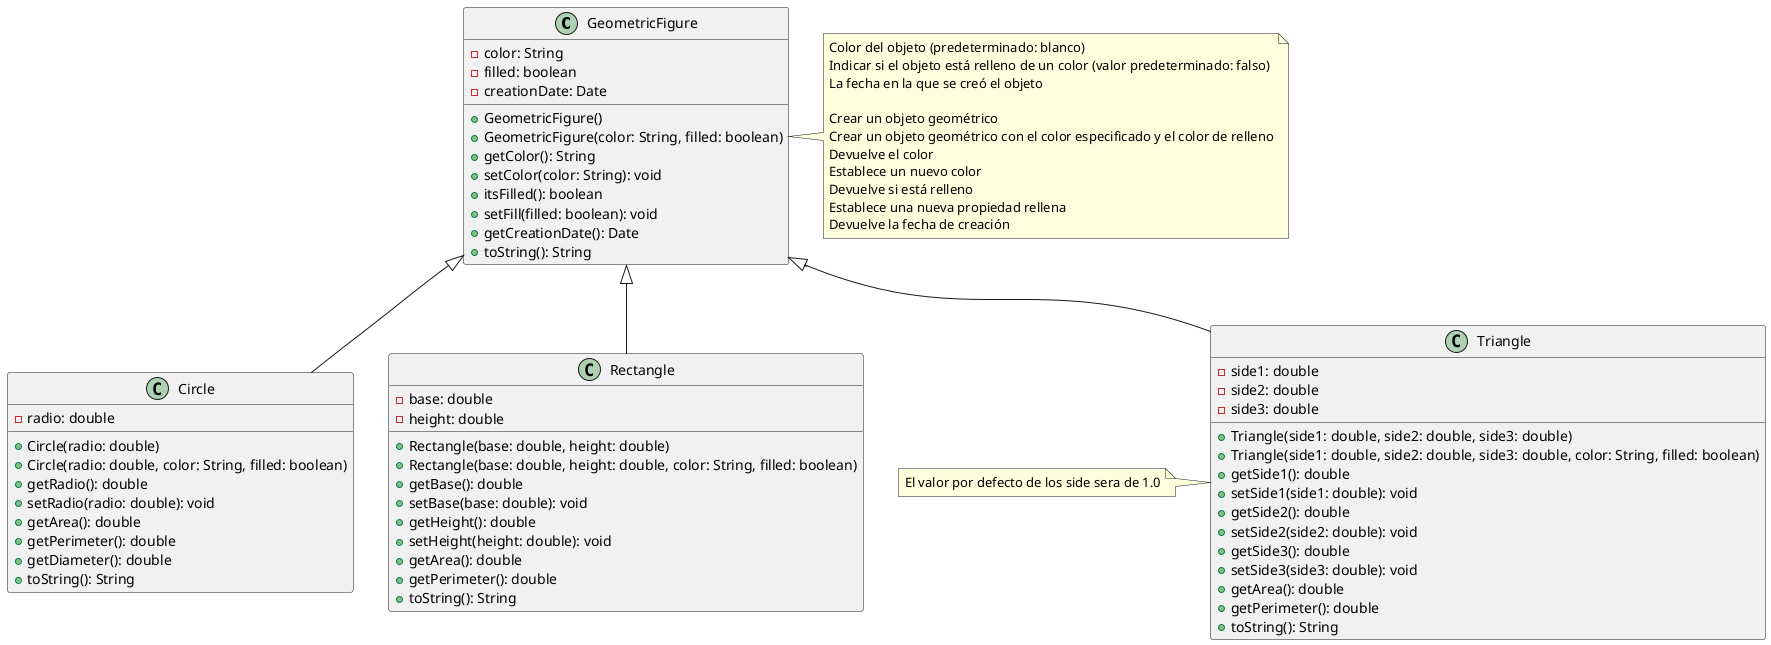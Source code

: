 @startuml

class GeometricFigure {
    - color: String
    - filled: boolean
    - creationDate: Date
    + GeometricFigure()
    + GeometricFigure(color: String, filled: boolean)
    + getColor(): String
    + setColor(color: String): void
    + itsFilled(): boolean
    + setFill(filled: boolean): void
    + getCreationDate(): Date
    + toString(): String
}

note right of GeometricFigure
    Color del objeto (predeterminado: blanco)
    Indicar si el objeto está relleno de un color (valor predeterminado: falso)
    La fecha en la que se creó el objeto

    Crear un objeto geométrico
    Crear un objeto geométrico con el color especificado y el color de relleno
    Devuelve el color
    Establece un nuevo color
    Devuelve si está relleno
    Establece una nueva propiedad rellena
    Devuelve la fecha de creación
end note

class Circle {
    - radio: double
    + Circle(radio: double)
    + Circle(radio: double, color: String, filled: boolean)
    + getRadio(): double
    + setRadio(radio: double): void
    + getArea(): double
    + getPerimeter(): double
    + getDiameter(): double
    + toString(): String
}

class Rectangle {
    - base: double
    - height: double
    + Rectangle(base: double, height: double)
    + Rectangle(base: double, height: double, color: String, filled: boolean)
    + getBase(): double
    + setBase(base: double): void
    + getHeight(): double
    + setHeight(height: double): void
    + getArea(): double
    + getPerimeter(): double
    + toString(): String
}

class Triangle {
    - side1: double
    - side2: double
    - side3: double
    + Triangle(side1: double, side2: double, side3: double)
    + Triangle(side1: double, side2: double, side3: double, color: String, filled: boolean)
    + getSide1(): double
    + setSide1(side1: double): void
    + getSide2(): double
    + setSide2(side2: double): void
    + getSide3(): double
    + setSide3(side3: double): void 
    + getArea(): double
    + getPerimeter(): double
    + toString(): String
}

note left of Triangle 
    El valor por defecto de los side sera de 1.0
end note

GeometricFigure <|-- Circle
GeometricFigure <|-- Rectangle
GeometricFigure <|-- Triangle

@enduml